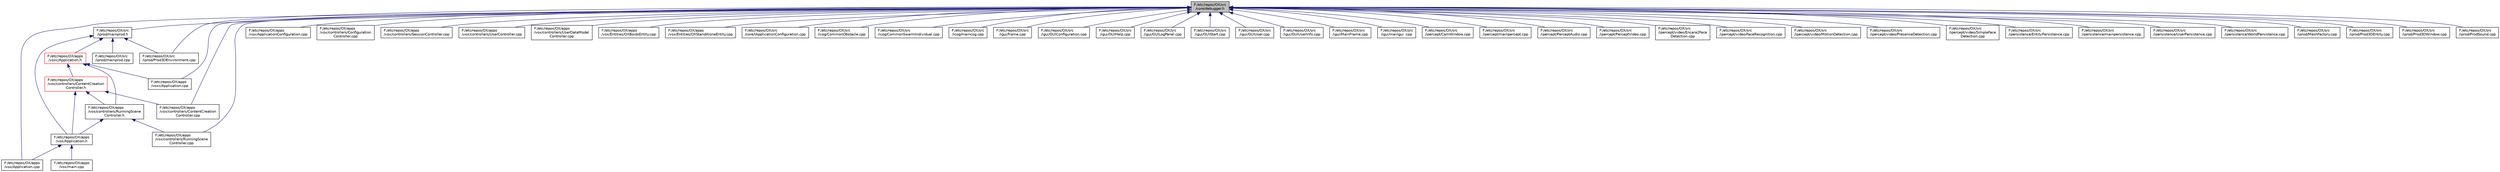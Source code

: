 digraph "F:/etc/repos/OX/src/core/debugger.h"
{
  edge [fontname="Helvetica",fontsize="10",labelfontname="Helvetica",labelfontsize="10"];
  node [fontname="Helvetica",fontsize="10",shape=record];
  Node1 [label="F:/etc/repos/OX/src\l/core/debugger.h",height=0.2,width=0.4,color="black", fillcolor="grey75", style="filled" fontcolor="black"];
  Node1 -> Node2 [dir="back",color="midnightblue",fontsize="10",style="solid",fontname="Helvetica"];
  Node2 [label="F:/etc/repos/OX/apps\l/vox/Application.cpp",height=0.2,width=0.4,color="black", fillcolor="white", style="filled",URL="$_application_8cpp.html"];
  Node1 -> Node3 [dir="back",color="midnightblue",fontsize="10",style="solid",fontname="Helvetica"];
  Node3 [label="F:/etc/repos/OX/apps\l/vox/ApplicationConfiguration.cpp",height=0.2,width=0.4,color="black", fillcolor="white", style="filled",URL="$_application_configuration_8cpp.html"];
  Node1 -> Node4 [dir="back",color="midnightblue",fontsize="10",style="solid",fontname="Helvetica"];
  Node4 [label="F:/etc/repos/OX/apps\l/vox/controllers/Configuration\lController.cpp",height=0.2,width=0.4,color="black", fillcolor="white", style="filled",URL="$_configuration_controller_8cpp.html"];
  Node1 -> Node5 [dir="back",color="midnightblue",fontsize="10",style="solid",fontname="Helvetica"];
  Node5 [label="F:/etc/repos/OX/apps\l/vox/controllers/ContentCreation\lController.cpp",height=0.2,width=0.4,color="black", fillcolor="white", style="filled",URL="$_content_creation_controller_8cpp.html"];
  Node1 -> Node6 [dir="back",color="midnightblue",fontsize="10",style="solid",fontname="Helvetica"];
  Node6 [label="F:/etc/repos/OX/apps\l/vox/controllers/RunningScene\lController.cpp",height=0.2,width=0.4,color="black", fillcolor="white", style="filled",URL="$_running_scene_controller_8cpp.html"];
  Node1 -> Node7 [dir="back",color="midnightblue",fontsize="10",style="solid",fontname="Helvetica"];
  Node7 [label="F:/etc/repos/OX/apps\l/vox/controllers/SessionController.cpp",height=0.2,width=0.4,color="black", fillcolor="white", style="filled",URL="$controllers_2_session_controller_8cpp.html"];
  Node1 -> Node8 [dir="back",color="midnightblue",fontsize="10",style="solid",fontname="Helvetica"];
  Node8 [label="F:/etc/repos/OX/apps\l/vox/controllers/UserController.cpp",height=0.2,width=0.4,color="black", fillcolor="white", style="filled",URL="$_user_controller_8cpp.html"];
  Node1 -> Node9 [dir="back",color="midnightblue",fontsize="10",style="solid",fontname="Helvetica"];
  Node9 [label="F:/etc/repos/OX/apps\l/vox/controllers/UserDataModel\lController.cpp",height=0.2,width=0.4,color="black", fillcolor="white", style="filled",URL="$_user_data_model_controller_8cpp.html"];
  Node1 -> Node10 [dir="back",color="midnightblue",fontsize="10",style="solid",fontname="Helvetica"];
  Node10 [label="F:/etc/repos/OX/apps\l/vox/Entities/OXBoidsEntity.cpp",height=0.2,width=0.4,color="black", fillcolor="white", style="filled",URL="$_o_x_boids_entity_8cpp.html"];
  Node1 -> Node11 [dir="back",color="midnightblue",fontsize="10",style="solid",fontname="Helvetica"];
  Node11 [label="F:/etc/repos/OX/apps\l/vox/Entities/OXStandAloneEntity.cpp",height=0.2,width=0.4,color="black", fillcolor="white", style="filled",URL="$_o_x_stand_alone_entity_8cpp.html"];
  Node1 -> Node12 [dir="back",color="midnightblue",fontsize="10",style="solid",fontname="Helvetica"];
  Node12 [label="F:/etc/repos/OX/apps\l/voxc/Application.cpp",height=0.2,width=0.4,color="black", fillcolor="white", style="filled",URL="$_2_application_8cpp.html"];
  Node1 -> Node13 [dir="back",color="midnightblue",fontsize="10",style="solid",fontname="Helvetica"];
  Node13 [label="F:/etc/repos/OX/src\l/core/IApplicationConfiguration.cpp",height=0.2,width=0.4,color="black", fillcolor="white", style="filled",URL="$_i_application_configuration_8cpp.html"];
  Node1 -> Node14 [dir="back",color="midnightblue",fontsize="10",style="solid",fontname="Helvetica"];
  Node14 [label="F:/etc/repos/OX/src\l/icog/CommonObstacle.cpp",height=0.2,width=0.4,color="black", fillcolor="white", style="filled",URL="$_common_obstacle_8cpp.html"];
  Node1 -> Node15 [dir="back",color="midnightblue",fontsize="10",style="solid",fontname="Helvetica"];
  Node15 [label="F:/etc/repos/OX/src\l/icog/CommonSwarmIndividual.cpp",height=0.2,width=0.4,color="black", fillcolor="white", style="filled",URL="$_common_swarm_individual_8cpp.html"];
  Node1 -> Node16 [dir="back",color="midnightblue",fontsize="10",style="solid",fontname="Helvetica"];
  Node16 [label="F:/etc/repos/OX/src\l/icog/maincog.cpp",height=0.2,width=0.4,color="black", fillcolor="white", style="filled",URL="$maincog_8cpp.html"];
  Node1 -> Node17 [dir="back",color="midnightblue",fontsize="10",style="solid",fontname="Helvetica"];
  Node17 [label="F:/etc/repos/OX/src\l/igui/frame.cpp",height=0.2,width=0.4,color="black", fillcolor="white", style="filled",URL="$frame_8cpp.html"];
  Node1 -> Node18 [dir="back",color="midnightblue",fontsize="10",style="solid",fontname="Helvetica"];
  Node18 [label="F:/etc/repos/OX/src\l/igui/GUIConfiguration.cpp",height=0.2,width=0.4,color="black", fillcolor="white", style="filled",URL="$_g_u_i_configuration_8cpp.html"];
  Node1 -> Node19 [dir="back",color="midnightblue",fontsize="10",style="solid",fontname="Helvetica"];
  Node19 [label="F:/etc/repos/OX/src\l/igui/GUIHelp.cpp",height=0.2,width=0.4,color="black", fillcolor="white", style="filled",URL="$_g_u_i_help_8cpp.html"];
  Node1 -> Node20 [dir="back",color="midnightblue",fontsize="10",style="solid",fontname="Helvetica"];
  Node20 [label="F:/etc/repos/OX/src\l/igui/GUILogPanel.cpp",height=0.2,width=0.4,color="black", fillcolor="white", style="filled",URL="$_g_u_i_log_panel_8cpp.html"];
  Node1 -> Node21 [dir="back",color="midnightblue",fontsize="10",style="solid",fontname="Helvetica"];
  Node21 [label="F:/etc/repos/OX/src\l/igui/GUIStart.cpp",height=0.2,width=0.4,color="black", fillcolor="white", style="filled",URL="$_g_u_i_start_8cpp.html"];
  Node1 -> Node22 [dir="back",color="midnightblue",fontsize="10",style="solid",fontname="Helvetica"];
  Node22 [label="F:/etc/repos/OX/src\l/igui/GUIUser.cpp",height=0.2,width=0.4,color="black", fillcolor="white", style="filled",URL="$_g_u_i_user_8cpp.html"];
  Node1 -> Node23 [dir="back",color="midnightblue",fontsize="10",style="solid",fontname="Helvetica"];
  Node23 [label="F:/etc/repos/OX/src\l/igui/GUIUserInfo.cpp",height=0.2,width=0.4,color="black", fillcolor="white", style="filled",URL="$_g_u_i_user_info_8cpp.html"];
  Node1 -> Node24 [dir="back",color="midnightblue",fontsize="10",style="solid",fontname="Helvetica"];
  Node24 [label="F:/etc/repos/OX/src\l/igui/MainFrame.cpp",height=0.2,width=0.4,color="black", fillcolor="white", style="filled",URL="$_main_frame_8cpp.html"];
  Node1 -> Node25 [dir="back",color="midnightblue",fontsize="10",style="solid",fontname="Helvetica"];
  Node25 [label="F:/etc/repos/OX/src\l/igui/maingui .cpp",height=0.2,width=0.4,color="black", fillcolor="white", style="filled",URL="$maingui_01_8cpp.html"];
  Node1 -> Node26 [dir="back",color="midnightblue",fontsize="10",style="solid",fontname="Helvetica"];
  Node26 [label="F:/etc/repos/OX/src\l/ipercept/CamWindow.cpp",height=0.2,width=0.4,color="black", fillcolor="white", style="filled",URL="$_cam_window_8cpp.html"];
  Node1 -> Node27 [dir="back",color="midnightblue",fontsize="10",style="solid",fontname="Helvetica"];
  Node27 [label="F:/etc/repos/OX/src\l/ipercept/mainpercept.cpp",height=0.2,width=0.4,color="black", fillcolor="white", style="filled",URL="$mainpercept_8cpp.html"];
  Node1 -> Node28 [dir="back",color="midnightblue",fontsize="10",style="solid",fontname="Helvetica"];
  Node28 [label="F:/etc/repos/OX/src\l/ipercept/PerceptAudio.cpp",height=0.2,width=0.4,color="black", fillcolor="white", style="filled",URL="$_percept_audio_8cpp.html"];
  Node1 -> Node29 [dir="back",color="midnightblue",fontsize="10",style="solid",fontname="Helvetica"];
  Node29 [label="F:/etc/repos/OX/src\l/ipercept/PerceptVideo.cpp",height=0.2,width=0.4,color="black", fillcolor="white", style="filled",URL="$_percept_video_8cpp.html"];
  Node1 -> Node30 [dir="back",color="midnightblue",fontsize="10",style="solid",fontname="Helvetica"];
  Node30 [label="F:/etc/repos/OX/src\l/ipercept/video/Encara2Face\lDetection.cpp",height=0.2,width=0.4,color="black", fillcolor="white", style="filled",URL="$_encara2_face_detection_8cpp.html"];
  Node1 -> Node31 [dir="back",color="midnightblue",fontsize="10",style="solid",fontname="Helvetica"];
  Node31 [label="F:/etc/repos/OX/src\l/ipercept/video/FaceRecognition.cpp",height=0.2,width=0.4,color="black", fillcolor="white", style="filled",URL="$_face_recognition_8cpp.html"];
  Node1 -> Node32 [dir="back",color="midnightblue",fontsize="10",style="solid",fontname="Helvetica"];
  Node32 [label="F:/etc/repos/OX/src\l/ipercept/video/MotionDetection.cpp",height=0.2,width=0.4,color="black", fillcolor="white", style="filled",URL="$_motion_detection_8cpp.html"];
  Node1 -> Node33 [dir="back",color="midnightblue",fontsize="10",style="solid",fontname="Helvetica"];
  Node33 [label="F:/etc/repos/OX/src\l/ipercept/video/PresenceDetection.cpp",height=0.2,width=0.4,color="black", fillcolor="white", style="filled",URL="$_presence_detection_8cpp.html"];
  Node1 -> Node34 [dir="back",color="midnightblue",fontsize="10",style="solid",fontname="Helvetica"];
  Node34 [label="F:/etc/repos/OX/src\l/ipercept/video/SimpleFace\lDetection.cpp",height=0.2,width=0.4,color="black", fillcolor="white", style="filled",URL="$_simple_face_detection_8cpp.html"];
  Node1 -> Node35 [dir="back",color="midnightblue",fontsize="10",style="solid",fontname="Helvetica"];
  Node35 [label="F:/etc/repos/OX/src\l/ipersistence/EntityPersistence.cpp",height=0.2,width=0.4,color="black", fillcolor="white", style="filled",URL="$_entity_persistence_8cpp.html"];
  Node1 -> Node36 [dir="back",color="midnightblue",fontsize="10",style="solid",fontname="Helvetica"];
  Node36 [label="F:/etc/repos/OX/src\l/ipersistence/mainpersistence.cpp",height=0.2,width=0.4,color="black", fillcolor="white", style="filled",URL="$mainpersistence_8cpp.html"];
  Node1 -> Node37 [dir="back",color="midnightblue",fontsize="10",style="solid",fontname="Helvetica"];
  Node37 [label="F:/etc/repos/OX/src\l/ipersistence/UserPersistence.cpp",height=0.2,width=0.4,color="black", fillcolor="white", style="filled",URL="$_user_persistence_8cpp.html"];
  Node1 -> Node38 [dir="back",color="midnightblue",fontsize="10",style="solid",fontname="Helvetica"];
  Node38 [label="F:/etc/repos/OX/src\l/ipersistence/WorldPersistence.cpp",height=0.2,width=0.4,color="black", fillcolor="white", style="filled",URL="$_world_persistence_8cpp.html"];
  Node1 -> Node39 [dir="back",color="midnightblue",fontsize="10",style="solid",fontname="Helvetica"];
  Node39 [label="F:/etc/repos/OX/src\l/iprod/mainprod.h",height=0.2,width=0.4,color="black", fillcolor="white", style="filled",URL="$mainprod_8h.html"];
  Node39 -> Node40 [dir="back",color="midnightblue",fontsize="10",style="solid",fontname="Helvetica"];
  Node40 [label="F:/etc/repos/OX/apps\l/vox/Application.h",height=0.2,width=0.4,color="black", fillcolor="white", style="filled",URL="$_application_8h.html"];
  Node40 -> Node2 [dir="back",color="midnightblue",fontsize="10",style="solid",fontname="Helvetica"];
  Node40 -> Node41 [dir="back",color="midnightblue",fontsize="10",style="solid",fontname="Helvetica"];
  Node41 [label="F:/etc/repos/OX/apps\l/vox/main.cpp",height=0.2,width=0.4,color="black", fillcolor="white", style="filled",URL="$vox_2main_8cpp.html"];
  Node39 -> Node42 [dir="back",color="midnightblue",fontsize="10",style="solid",fontname="Helvetica"];
  Node42 [label="F:/etc/repos/OX/apps\l/voxc/Application.h",height=0.2,width=0.4,color="red", fillcolor="white", style="filled",URL="$_2_application_8h.html"];
  Node42 -> Node43 [dir="back",color="midnightblue",fontsize="10",style="solid",fontname="Helvetica"];
  Node43 [label="F:/etc/repos/OX/apps\l/vox/controllers/ContentCreation\lController.h",height=0.2,width=0.4,color="red", fillcolor="white", style="filled",URL="$_content_creation_controller_8h.html"];
  Node43 -> Node40 [dir="back",color="midnightblue",fontsize="10",style="solid",fontname="Helvetica"];
  Node43 -> Node5 [dir="back",color="midnightblue",fontsize="10",style="solid",fontname="Helvetica"];
  Node43 -> Node44 [dir="back",color="midnightblue",fontsize="10",style="solid",fontname="Helvetica"];
  Node44 [label="F:/etc/repos/OX/apps\l/vox/controllers/RunningScene\lController.h",height=0.2,width=0.4,color="black", fillcolor="white", style="filled",URL="$_running_scene_controller_8h.html"];
  Node44 -> Node40 [dir="back",color="midnightblue",fontsize="10",style="solid",fontname="Helvetica"];
  Node44 -> Node6 [dir="back",color="midnightblue",fontsize="10",style="solid",fontname="Helvetica"];
  Node42 -> Node44 [dir="back",color="midnightblue",fontsize="10",style="solid",fontname="Helvetica"];
  Node42 -> Node12 [dir="back",color="midnightblue",fontsize="10",style="solid",fontname="Helvetica"];
  Node39 -> Node45 [dir="back",color="midnightblue",fontsize="10",style="solid",fontname="Helvetica"];
  Node45 [label="F:/etc/repos/OX/src\l/iprod/mainprod.cpp",height=0.2,width=0.4,color="black", fillcolor="white", style="filled",URL="$mainprod_8cpp.html"];
  Node39 -> Node46 [dir="back",color="midnightblue",fontsize="10",style="solid",fontname="Helvetica"];
  Node46 [label="F:/etc/repos/OX/src\l/iprod/Prod3DEnvironment.cpp",height=0.2,width=0.4,color="black", fillcolor="white", style="filled",URL="$_prod3_d_environment_8cpp.html"];
  Node1 -> Node47 [dir="back",color="midnightblue",fontsize="10",style="solid",fontname="Helvetica"];
  Node47 [label="F:/etc/repos/OX/src\l/iprod/MeshFactory.cpp",height=0.2,width=0.4,color="black", fillcolor="white", style="filled",URL="$_mesh_factory_8cpp.html"];
  Node1 -> Node48 [dir="back",color="midnightblue",fontsize="10",style="solid",fontname="Helvetica"];
  Node48 [label="F:/etc/repos/OX/src\l/iprod/Prod3DEntity.cpp",height=0.2,width=0.4,color="black", fillcolor="white", style="filled",URL="$_prod3_d_entity_8cpp.html"];
  Node1 -> Node46 [dir="back",color="midnightblue",fontsize="10",style="solid",fontname="Helvetica"];
  Node1 -> Node49 [dir="back",color="midnightblue",fontsize="10",style="solid",fontname="Helvetica"];
  Node49 [label="F:/etc/repos/OX/src\l/iprod/Prod3DWindow.cpp",height=0.2,width=0.4,color="black", fillcolor="white", style="filled",URL="$_prod3_d_window_8cpp.html"];
  Node1 -> Node50 [dir="back",color="midnightblue",fontsize="10",style="solid",fontname="Helvetica"];
  Node50 [label="F:/etc/repos/OX/src\l/iprod/ProdSound.cpp",height=0.2,width=0.4,color="black", fillcolor="white", style="filled",URL="$_prod_sound_8cpp.html"];
}
